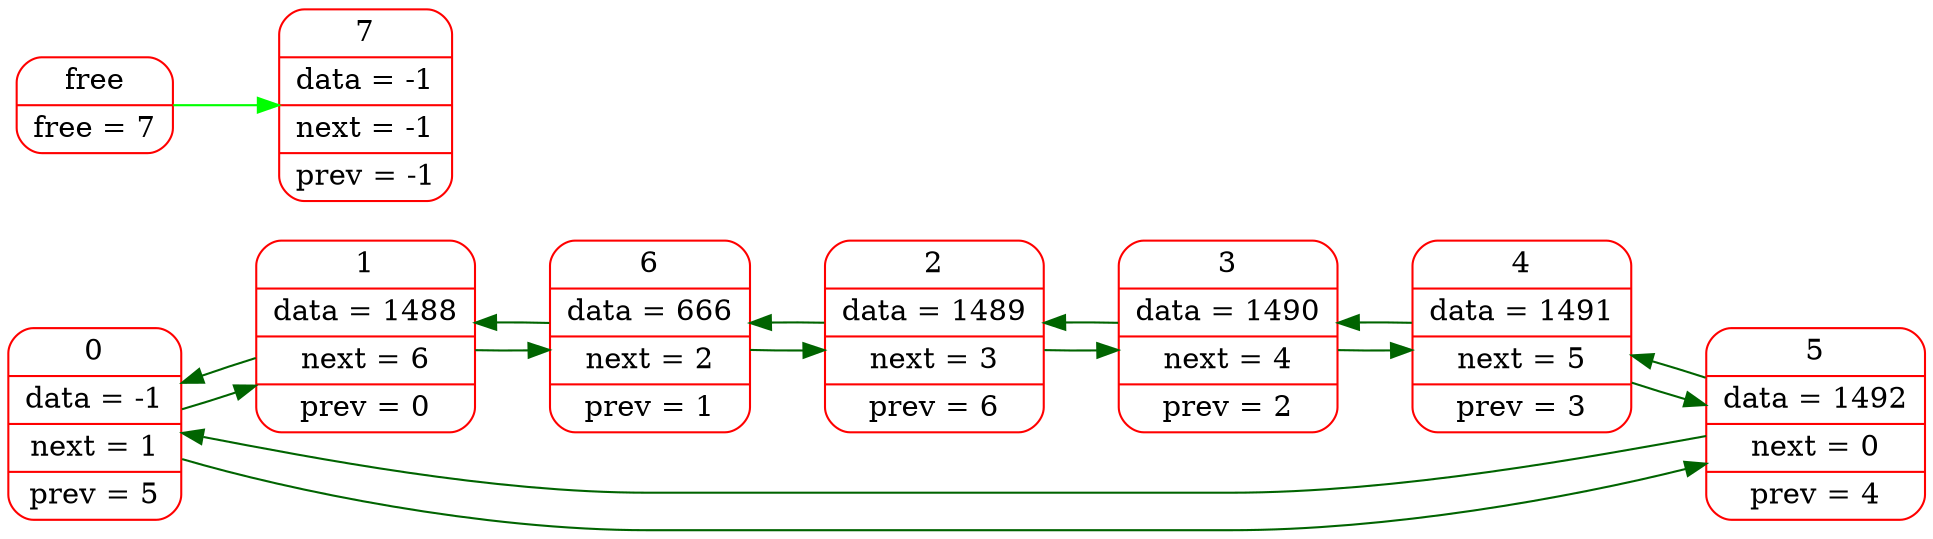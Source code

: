 digraph G{
rankdir=LR;
node[color="red",fontsize=14];
elem0[shape="Mrecord", label="0 | data = -1 | next = 1 | prev = 5"];
elem1[shape="Mrecord", label="1 | data = 1488 | next = 6 | prev = 0"];
elem6[shape="Mrecord", label="6 | data = 666 | next = 2 | prev = 1"];
elem2[shape="Mrecord", label="2 | data = 1489 | next = 3 | prev = 6"];
elem3[shape="Mrecord", label="3 | data = 1490 | next = 4 | prev = 2"];
elem4[shape="Mrecord", label="4 | data = 1491 | next = 5 | prev = 3"];
elem5[shape="Mrecord", label="5 | data = 1492 | next = 0 | prev = 4"];
edge[color="darkgreen",fontsize=12, penwidth=1];
elem0->elem1->elem6->elem2->elem3->elem4->elem5->elem0;
edge[color="darkgreen",fontsize=12, penwidth=1];
elem0->elem5->elem4->elem3->elem2->elem6->elem1->elem0;
free[shape="Mrecord", label="free | free = 7"];
free_elem7[shape="Mrecord", label="7 | data = -1 | next = -1 | prev = -1"];
edge[color="green",fontsize=12, penwidth=1];
free->free_elem7;
}

